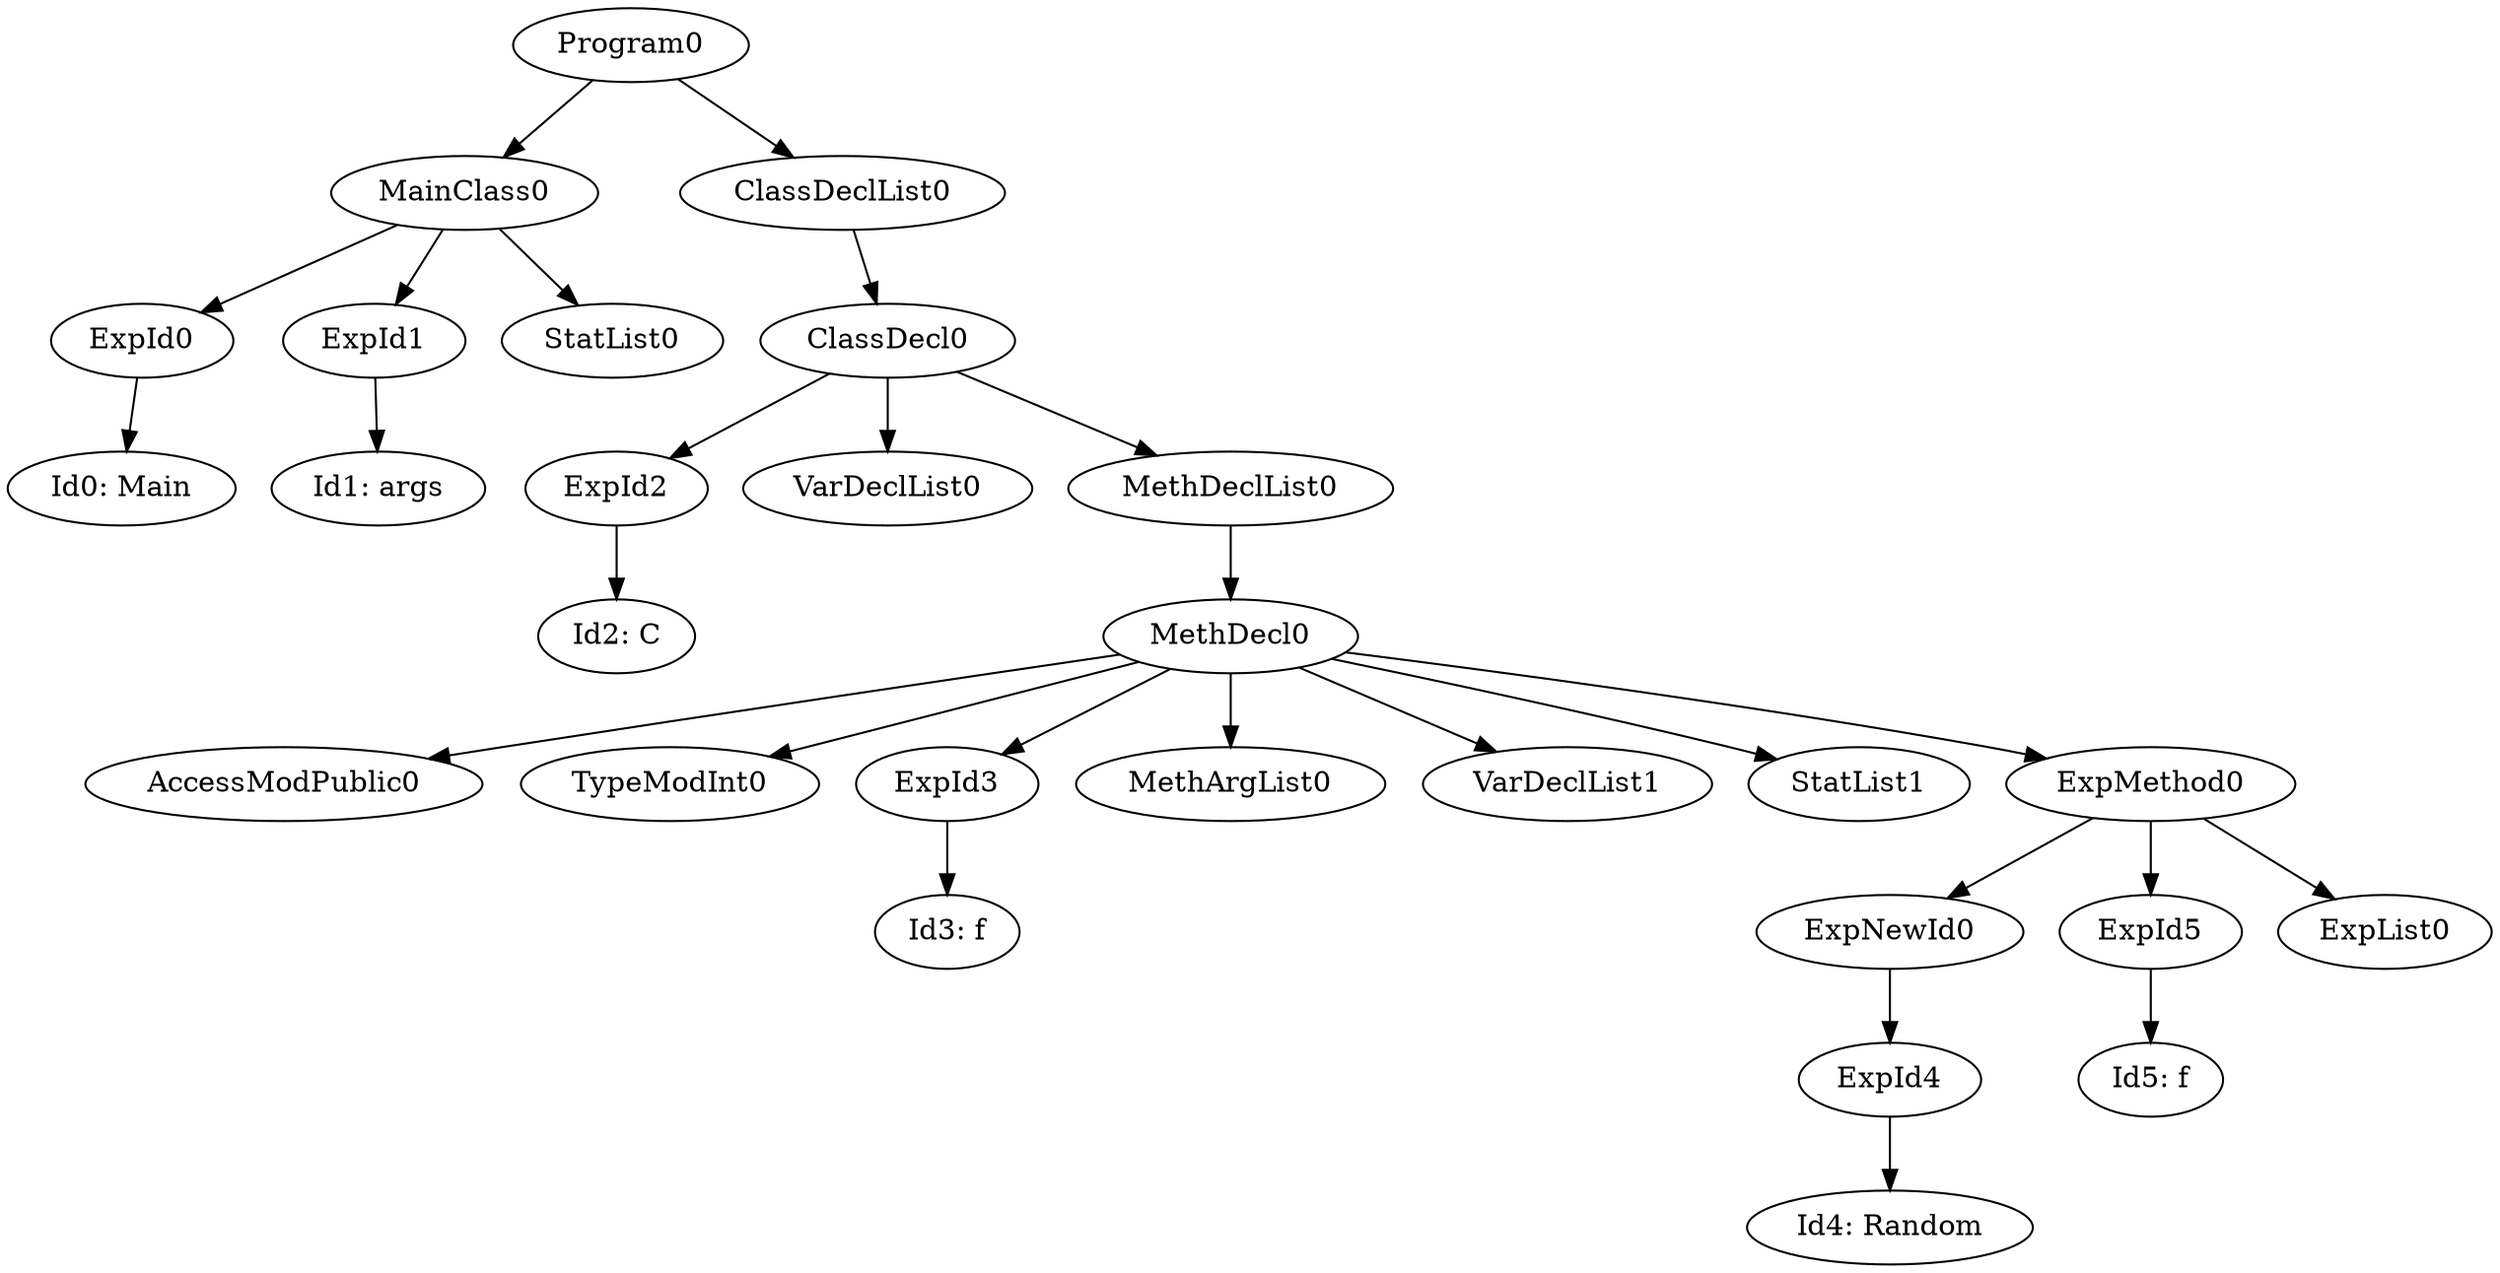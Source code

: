 digraph {
	ordering = out;
	ExpId5 -> "Id5: f";
	MethDeclList0 -> MethDecl0;
	ExpMethod0 -> ExpNewId0;
	ExpMethod0 -> ExpId5;
	ExpMethod0 -> ExpList0;
	ExpId1 -> "Id1: args";
	ClassDeclList0 -> ClassDecl0;
	ExpId0 -> "Id0: Main";
	MethDecl0 -> AccessModPublic0;
	MethDecl0 -> TypeModInt0;
	MethDecl0 -> ExpId3;
	MethDecl0 -> MethArgList0;
	MethDecl0 -> VarDeclList1;
	MethDecl0 -> StatList1;
	MethDecl0 -> ExpMethod0;
	Program0 -> MainClass0;
	Program0 -> ClassDeclList0;
	MainClass0 -> ExpId0;
	MainClass0 -> ExpId1;
	MainClass0 -> StatList0;
	ExpId2 -> "Id2: C";
	ExpId4 -> "Id4: Random";
	ClassDecl0 -> ExpId2;
	ClassDecl0 -> VarDeclList0;
	ClassDecl0 -> MethDeclList0;
	ExpId3 -> "Id3: f";
	ExpNewId0 -> ExpId4;
}

